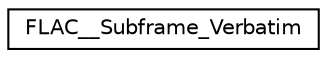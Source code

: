 digraph "Graphical Class Hierarchy"
{
 // LATEX_PDF_SIZE
  edge [fontname="Helvetica",fontsize="10",labelfontname="Helvetica",labelfontsize="10"];
  node [fontname="Helvetica",fontsize="10",shape=record];
  rankdir="LR";
  Node0 [label="FLAC__Subframe_Verbatim",height=0.2,width=0.4,color="black", fillcolor="white", style="filled",URL="$df/d3f/structFLAC____Subframe__Verbatim.html",tooltip=" "];
}
